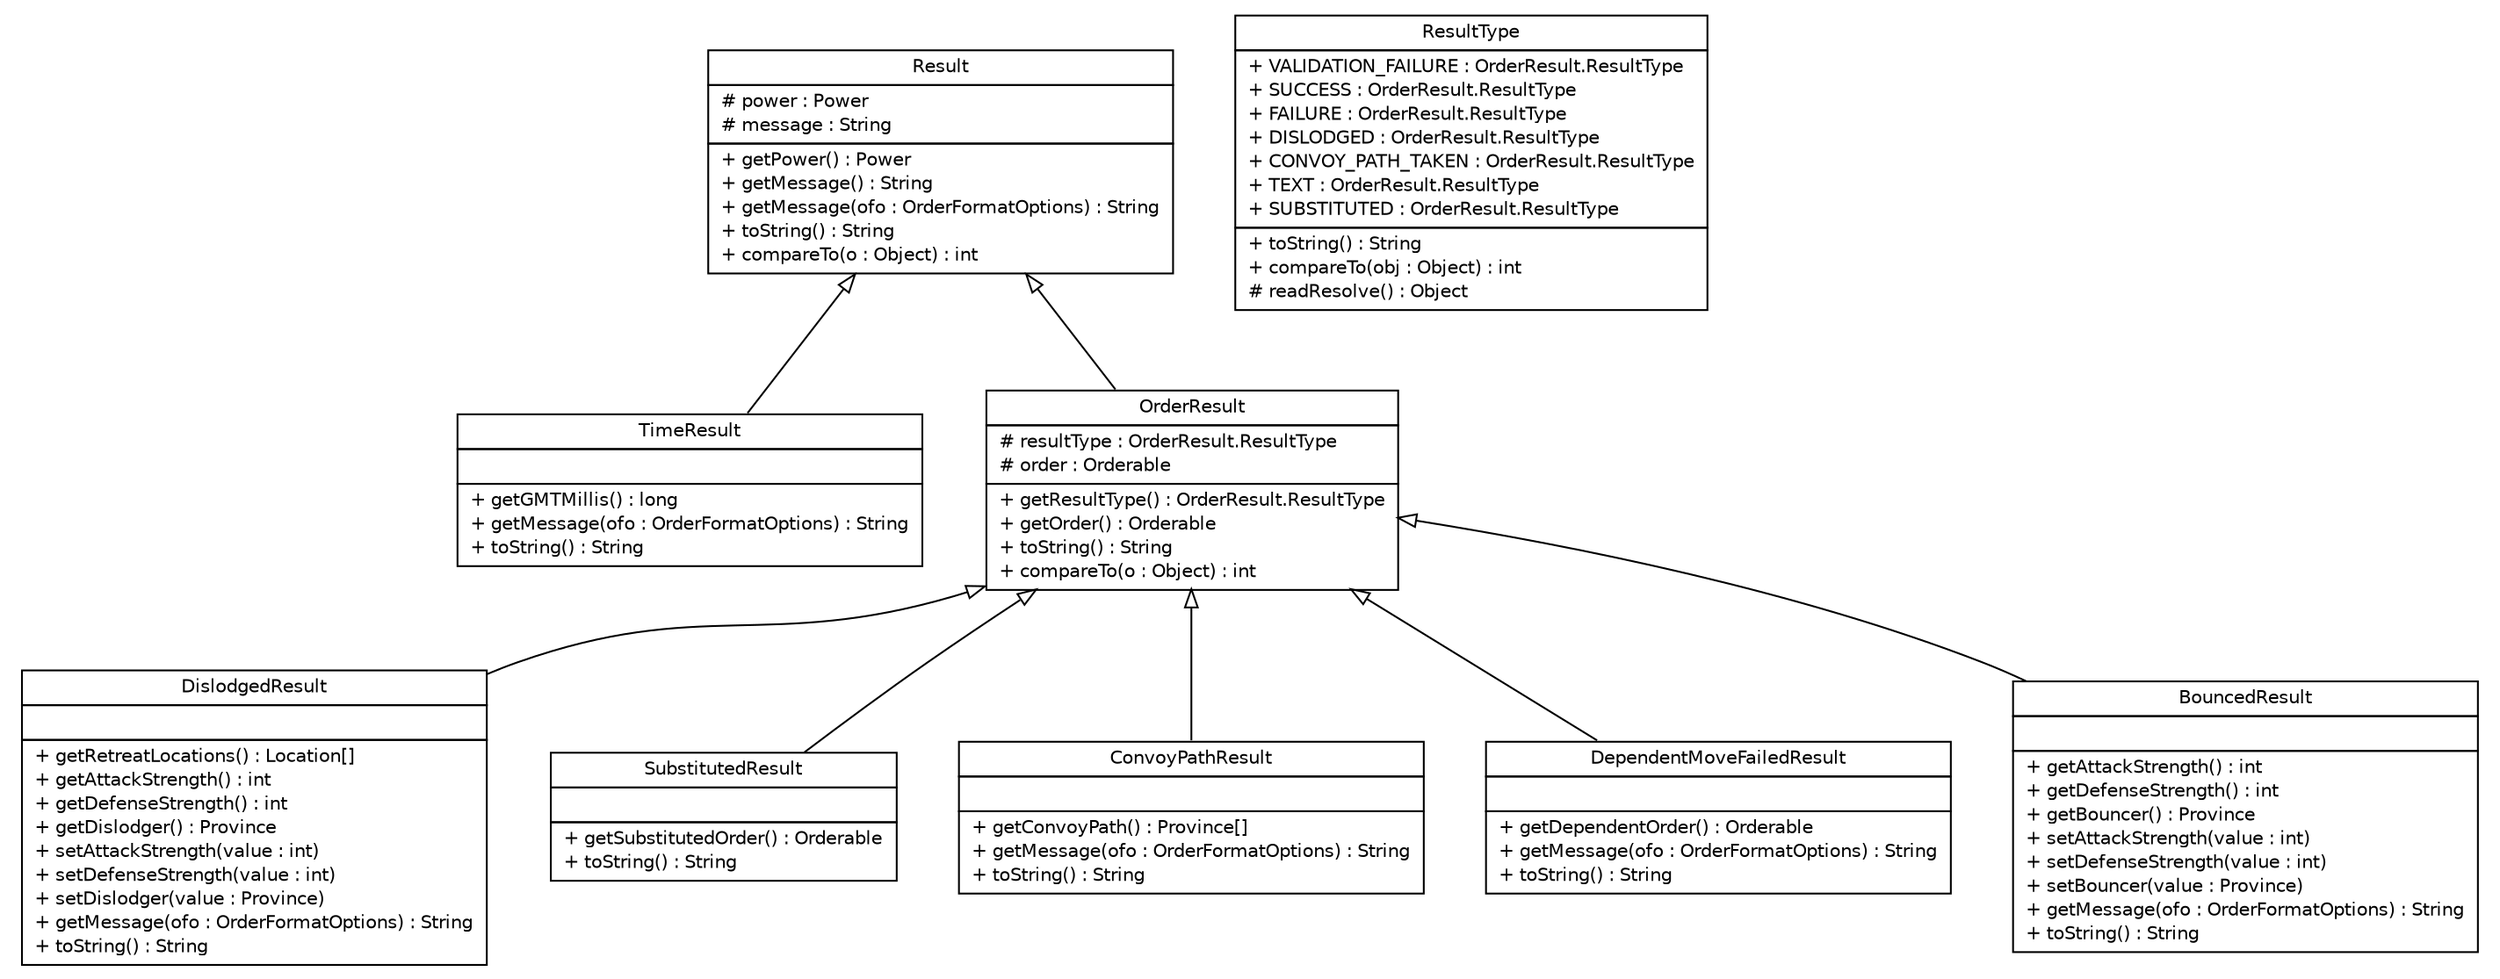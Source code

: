 #!/usr/local/bin/dot
#
# Class diagram 
# Generated by UMLGraph version 5.2 (http://www.umlgraph.org/)
#

digraph G {
	edge [fontname="Helvetica",fontsize=10,labelfontname="Helvetica",labelfontsize=10];
	node [fontname="Helvetica",fontsize=10,shape=plaintext];
	nodesep=0.25;
	ranksep=0.5;
	// dip.order.result.TimeResult
	c243 [label=<<table title="dip.order.result.TimeResult" border="0" cellborder="1" cellspacing="0" cellpadding="2" port="p" href="./TimeResult.html">
		<tr><td><table border="0" cellspacing="0" cellpadding="1">
<tr><td align="center" balign="center"> TimeResult </td></tr>
		</table></td></tr>
		<tr><td><table border="0" cellspacing="0" cellpadding="1">
<tr><td align="left" balign="left">  </td></tr>
		</table></td></tr>
		<tr><td><table border="0" cellspacing="0" cellpadding="1">
<tr><td align="left" balign="left"> + getGMTMillis() : long </td></tr>
<tr><td align="left" balign="left"> + getMessage(ofo : OrderFormatOptions) : String </td></tr>
<tr><td align="left" balign="left"> + toString() : String </td></tr>
		</table></td></tr>
		</table>>, fontname="Helvetica", fontcolor="black", fontsize=10.0];
	// dip.order.result.DislodgedResult
	c244 [label=<<table title="dip.order.result.DislodgedResult" border="0" cellborder="1" cellspacing="0" cellpadding="2" port="p" href="./DislodgedResult.html">
		<tr><td><table border="0" cellspacing="0" cellpadding="1">
<tr><td align="center" balign="center"> DislodgedResult </td></tr>
		</table></td></tr>
		<tr><td><table border="0" cellspacing="0" cellpadding="1">
<tr><td align="left" balign="left">  </td></tr>
		</table></td></tr>
		<tr><td><table border="0" cellspacing="0" cellpadding="1">
<tr><td align="left" balign="left"> + getRetreatLocations() : Location[] </td></tr>
<tr><td align="left" balign="left"> + getAttackStrength() : int </td></tr>
<tr><td align="left" balign="left"> + getDefenseStrength() : int </td></tr>
<tr><td align="left" balign="left"> + getDislodger() : Province </td></tr>
<tr><td align="left" balign="left"> + setAttackStrength(value : int) </td></tr>
<tr><td align="left" balign="left"> + setDefenseStrength(value : int) </td></tr>
<tr><td align="left" balign="left"> + setDislodger(value : Province) </td></tr>
<tr><td align="left" balign="left"> + getMessage(ofo : OrderFormatOptions) : String </td></tr>
<tr><td align="left" balign="left"> + toString() : String </td></tr>
		</table></td></tr>
		</table>>, fontname="Helvetica", fontcolor="black", fontsize=10.0];
	// dip.order.result.SubstitutedResult
	c245 [label=<<table title="dip.order.result.SubstitutedResult" border="0" cellborder="1" cellspacing="0" cellpadding="2" port="p" href="./SubstitutedResult.html">
		<tr><td><table border="0" cellspacing="0" cellpadding="1">
<tr><td align="center" balign="center"> SubstitutedResult </td></tr>
		</table></td></tr>
		<tr><td><table border="0" cellspacing="0" cellpadding="1">
<tr><td align="left" balign="left">  </td></tr>
		</table></td></tr>
		<tr><td><table border="0" cellspacing="0" cellpadding="1">
<tr><td align="left" balign="left"> + getSubstitutedOrder() : Orderable </td></tr>
<tr><td align="left" balign="left"> + toString() : String </td></tr>
		</table></td></tr>
		</table>>, fontname="Helvetica", fontcolor="black", fontsize=10.0];
	// dip.order.result.ConvoyPathResult
	c246 [label=<<table title="dip.order.result.ConvoyPathResult" border="0" cellborder="1" cellspacing="0" cellpadding="2" port="p" href="./ConvoyPathResult.html">
		<tr><td><table border="0" cellspacing="0" cellpadding="1">
<tr><td align="center" balign="center"> ConvoyPathResult </td></tr>
		</table></td></tr>
		<tr><td><table border="0" cellspacing="0" cellpadding="1">
<tr><td align="left" balign="left">  </td></tr>
		</table></td></tr>
		<tr><td><table border="0" cellspacing="0" cellpadding="1">
<tr><td align="left" balign="left"> + getConvoyPath() : Province[] </td></tr>
<tr><td align="left" balign="left"> + getMessage(ofo : OrderFormatOptions) : String </td></tr>
<tr><td align="left" balign="left"> + toString() : String </td></tr>
		</table></td></tr>
		</table>>, fontname="Helvetica", fontcolor="black", fontsize=10.0];
	// dip.order.result.DependentMoveFailedResult
	c247 [label=<<table title="dip.order.result.DependentMoveFailedResult" border="0" cellborder="1" cellspacing="0" cellpadding="2" port="p" href="./DependentMoveFailedResult.html">
		<tr><td><table border="0" cellspacing="0" cellpadding="1">
<tr><td align="center" balign="center"> DependentMoveFailedResult </td></tr>
		</table></td></tr>
		<tr><td><table border="0" cellspacing="0" cellpadding="1">
<tr><td align="left" balign="left">  </td></tr>
		</table></td></tr>
		<tr><td><table border="0" cellspacing="0" cellpadding="1">
<tr><td align="left" balign="left"> + getDependentOrder() : Orderable </td></tr>
<tr><td align="left" balign="left"> + getMessage(ofo : OrderFormatOptions) : String </td></tr>
<tr><td align="left" balign="left"> + toString() : String </td></tr>
		</table></td></tr>
		</table>>, fontname="Helvetica", fontcolor="black", fontsize=10.0];
	// dip.order.result.Result
	c248 [label=<<table title="dip.order.result.Result" border="0" cellborder="1" cellspacing="0" cellpadding="2" port="p" href="./Result.html">
		<tr><td><table border="0" cellspacing="0" cellpadding="1">
<tr><td align="center" balign="center"> Result </td></tr>
		</table></td></tr>
		<tr><td><table border="0" cellspacing="0" cellpadding="1">
<tr><td align="left" balign="left"> # power : Power </td></tr>
<tr><td align="left" balign="left"> # message : String </td></tr>
		</table></td></tr>
		<tr><td><table border="0" cellspacing="0" cellpadding="1">
<tr><td align="left" balign="left"> + getPower() : Power </td></tr>
<tr><td align="left" balign="left"> + getMessage() : String </td></tr>
<tr><td align="left" balign="left"> + getMessage(ofo : OrderFormatOptions) : String </td></tr>
<tr><td align="left" balign="left"> + toString() : String </td></tr>
<tr><td align="left" balign="left"> + compareTo(o : Object) : int </td></tr>
		</table></td></tr>
		</table>>, fontname="Helvetica", fontcolor="black", fontsize=10.0];
	// dip.order.result.BouncedResult
	c249 [label=<<table title="dip.order.result.BouncedResult" border="0" cellborder="1" cellspacing="0" cellpadding="2" port="p" href="./BouncedResult.html">
		<tr><td><table border="0" cellspacing="0" cellpadding="1">
<tr><td align="center" balign="center"> BouncedResult </td></tr>
		</table></td></tr>
		<tr><td><table border="0" cellspacing="0" cellpadding="1">
<tr><td align="left" balign="left">  </td></tr>
		</table></td></tr>
		<tr><td><table border="0" cellspacing="0" cellpadding="1">
<tr><td align="left" balign="left"> + getAttackStrength() : int </td></tr>
<tr><td align="left" balign="left"> + getDefenseStrength() : int </td></tr>
<tr><td align="left" balign="left"> + getBouncer() : Province </td></tr>
<tr><td align="left" balign="left"> + setAttackStrength(value : int) </td></tr>
<tr><td align="left" balign="left"> + setDefenseStrength(value : int) </td></tr>
<tr><td align="left" balign="left"> + setBouncer(value : Province) </td></tr>
<tr><td align="left" balign="left"> + getMessage(ofo : OrderFormatOptions) : String </td></tr>
<tr><td align="left" balign="left"> + toString() : String </td></tr>
		</table></td></tr>
		</table>>, fontname="Helvetica", fontcolor="black", fontsize=10.0];
	// dip.order.result.OrderResult
	c250 [label=<<table title="dip.order.result.OrderResult" border="0" cellborder="1" cellspacing="0" cellpadding="2" port="p" href="./OrderResult.html">
		<tr><td><table border="0" cellspacing="0" cellpadding="1">
<tr><td align="center" balign="center"> OrderResult </td></tr>
		</table></td></tr>
		<tr><td><table border="0" cellspacing="0" cellpadding="1">
<tr><td align="left" balign="left"> # resultType : OrderResult.ResultType </td></tr>
<tr><td align="left" balign="left"> # order : Orderable </td></tr>
		</table></td></tr>
		<tr><td><table border="0" cellspacing="0" cellpadding="1">
<tr><td align="left" balign="left"> + getResultType() : OrderResult.ResultType </td></tr>
<tr><td align="left" balign="left"> + getOrder() : Orderable </td></tr>
<tr><td align="left" balign="left"> + toString() : String </td></tr>
<tr><td align="left" balign="left"> + compareTo(o : Object) : int </td></tr>
		</table></td></tr>
		</table>>, fontname="Helvetica", fontcolor="black", fontsize=10.0];
	// dip.order.result.OrderResult.ResultType
	c251 [label=<<table title="dip.order.result.OrderResult.ResultType" border="0" cellborder="1" cellspacing="0" cellpadding="2" port="p" href="./OrderResult.ResultType.html">
		<tr><td><table border="0" cellspacing="0" cellpadding="1">
<tr><td align="center" balign="center"> ResultType </td></tr>
		</table></td></tr>
		<tr><td><table border="0" cellspacing="0" cellpadding="1">
<tr><td align="left" balign="left"> + VALIDATION_FAILURE : OrderResult.ResultType </td></tr>
<tr><td align="left" balign="left"> + SUCCESS : OrderResult.ResultType </td></tr>
<tr><td align="left" balign="left"> + FAILURE : OrderResult.ResultType </td></tr>
<tr><td align="left" balign="left"> + DISLODGED : OrderResult.ResultType </td></tr>
<tr><td align="left" balign="left"> + CONVOY_PATH_TAKEN : OrderResult.ResultType </td></tr>
<tr><td align="left" balign="left"> + TEXT : OrderResult.ResultType </td></tr>
<tr><td align="left" balign="left"> + SUBSTITUTED : OrderResult.ResultType </td></tr>
		</table></td></tr>
		<tr><td><table border="0" cellspacing="0" cellpadding="1">
<tr><td align="left" balign="left"> + toString() : String </td></tr>
<tr><td align="left" balign="left"> + compareTo(obj : Object) : int </td></tr>
<tr><td align="left" balign="left"> # readResolve() : Object </td></tr>
		</table></td></tr>
		</table>>, fontname="Helvetica", fontcolor="black", fontsize=10.0];
	//dip.order.result.TimeResult extends dip.order.result.Result
	c248:p -> c243:p [dir=back,arrowtail=empty];
	//dip.order.result.DislodgedResult extends dip.order.result.OrderResult
	c250:p -> c244:p [dir=back,arrowtail=empty];
	//dip.order.result.SubstitutedResult extends dip.order.result.OrderResult
	c250:p -> c245:p [dir=back,arrowtail=empty];
	//dip.order.result.ConvoyPathResult extends dip.order.result.OrderResult
	c250:p -> c246:p [dir=back,arrowtail=empty];
	//dip.order.result.DependentMoveFailedResult extends dip.order.result.OrderResult
	c250:p -> c247:p [dir=back,arrowtail=empty];
	//dip.order.result.BouncedResult extends dip.order.result.OrderResult
	c250:p -> c249:p [dir=back,arrowtail=empty];
	//dip.order.result.OrderResult extends dip.order.result.Result
	c248:p -> c250:p [dir=back,arrowtail=empty];
}

